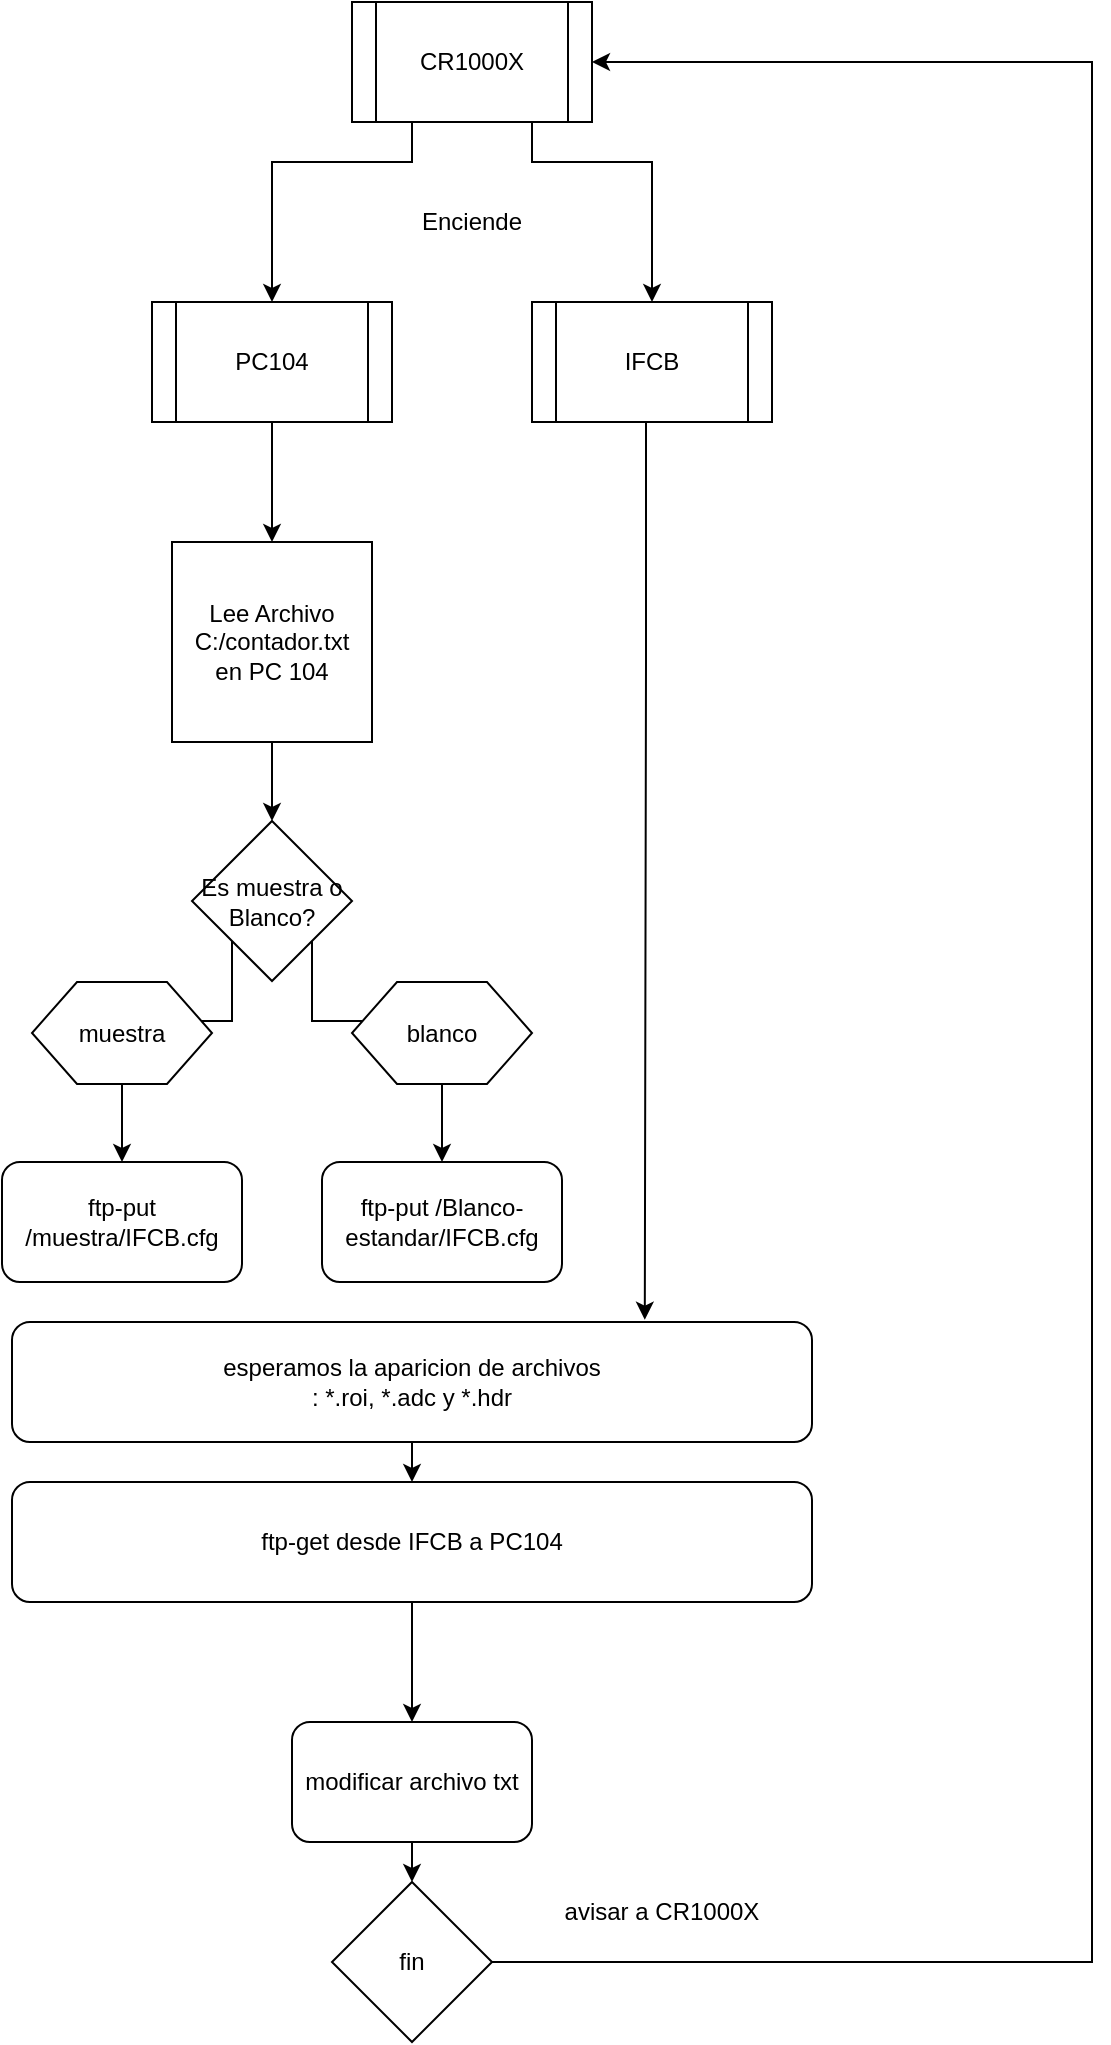 <mxfile version="10.6.9" type="device"><diagram id="r2G9Etkq0X_wgJHo6Pmw" name="Page-1"><mxGraphModel dx="1390" dy="803" grid="1" gridSize="10" guides="1" tooltips="1" connect="1" arrows="1" fold="1" page="1" pageScale="1" pageWidth="850" pageHeight="1100" math="0" shadow="0"><root><mxCell id="0"/><mxCell id="1" parent="0"/><mxCell id="JjJXEheod9UlgzfcsyxQ-16" style="edgeStyle=orthogonalEdgeStyle;rounded=0;orthogonalLoop=1;jettySize=auto;html=1;exitX=0.5;exitY=1;exitDx=0;exitDy=0;entryX=0.5;entryY=0;entryDx=0;entryDy=0;" parent="1" source="JjJXEheod9UlgzfcsyxQ-1" target="JjJXEheod9UlgzfcsyxQ-13" edge="1"><mxGeometry relative="1" as="geometry"/></mxCell><mxCell id="JjJXEheod9UlgzfcsyxQ-1" value="PC104" style="shape=process;whiteSpace=wrap;html=1;backgroundOutline=1;" parent="1" vertex="1"><mxGeometry x="290" y="210" width="120" height="60" as="geometry"/></mxCell><mxCell id="JjJXEheod9UlgzfcsyxQ-36" value="" style="edgeStyle=orthogonalEdgeStyle;rounded=0;orthogonalLoop=1;jettySize=auto;html=1;entryX=0.791;entryY=-0.019;entryDx=0;entryDy=0;entryPerimeter=0;" parent="1" source="JjJXEheod9UlgzfcsyxQ-2" target="JjJXEheod9UlgzfcsyxQ-32" edge="1"><mxGeometry relative="1" as="geometry"><mxPoint x="540" y="350" as="targetPoint"/><Array as="points"><mxPoint x="537" y="390"/><mxPoint x="537" y="390"/></Array></mxGeometry></mxCell><mxCell id="JjJXEheod9UlgzfcsyxQ-2" value="IFCB" style="shape=process;whiteSpace=wrap;html=1;backgroundOutline=1;" parent="1" vertex="1"><mxGeometry x="480" y="210" width="120" height="60" as="geometry"/></mxCell><mxCell id="JjJXEheod9UlgzfcsyxQ-6" style="edgeStyle=orthogonalEdgeStyle;rounded=0;orthogonalLoop=1;jettySize=auto;html=1;exitX=0.5;exitY=1;exitDx=0;exitDy=0;entryX=0.5;entryY=0;entryDx=0;entryDy=0;" parent="1" source="JjJXEheod9UlgzfcsyxQ-3" target="JjJXEheod9UlgzfcsyxQ-1" edge="1"><mxGeometry relative="1" as="geometry"><Array as="points"><mxPoint x="420" y="120"/><mxPoint x="420" y="140"/><mxPoint x="350" y="140"/></Array></mxGeometry></mxCell><mxCell id="JjJXEheod9UlgzfcsyxQ-3" value="CR1000X" style="shape=process;whiteSpace=wrap;html=1;backgroundOutline=1;" parent="1" vertex="1"><mxGeometry x="390" y="60" width="120" height="60" as="geometry"/></mxCell><mxCell id="JjJXEheod9UlgzfcsyxQ-10" style="edgeStyle=orthogonalEdgeStyle;rounded=0;orthogonalLoop=1;jettySize=auto;html=1;exitX=0.75;exitY=1;exitDx=0;exitDy=0;entryX=0.5;entryY=0;entryDx=0;entryDy=0;" parent="1" source="JjJXEheod9UlgzfcsyxQ-3" target="JjJXEheod9UlgzfcsyxQ-2" edge="1"><mxGeometry relative="1" as="geometry"><mxPoint x="460" y="110" as="sourcePoint"/><mxPoint x="790" y="160" as="targetPoint"/><Array as="points"><mxPoint x="480" y="140"/><mxPoint x="540" y="140"/></Array></mxGeometry></mxCell><mxCell id="JjJXEheod9UlgzfcsyxQ-12" value="Enciende" style="text;html=1;strokeColor=none;fillColor=none;align=center;verticalAlign=middle;whiteSpace=wrap;rounded=0;" parent="1" vertex="1"><mxGeometry x="415" y="160" width="70" height="20" as="geometry"/></mxCell><mxCell id="JjJXEheod9UlgzfcsyxQ-19" style="edgeStyle=orthogonalEdgeStyle;rounded=0;orthogonalLoop=1;jettySize=auto;html=1;exitX=0.5;exitY=1;exitDx=0;exitDy=0;entryX=0.5;entryY=0;entryDx=0;entryDy=0;" parent="1" source="JjJXEheod9UlgzfcsyxQ-13" target="JjJXEheod9UlgzfcsyxQ-17" edge="1"><mxGeometry relative="1" as="geometry"/></mxCell><mxCell id="JjJXEheod9UlgzfcsyxQ-13" value="&lt;div&gt;Lee Archivo &lt;br&gt;&lt;/div&gt;&lt;div&gt;C:/contador.txt&lt;/div&gt;&lt;div&gt;en PC 104&lt;br&gt;&lt;/div&gt;" style="whiteSpace=wrap;html=1;aspect=fixed;" parent="1" vertex="1"><mxGeometry x="300" y="330" width="100" height="100" as="geometry"/></mxCell><mxCell id="JjJXEheod9UlgzfcsyxQ-28" style="edgeStyle=orthogonalEdgeStyle;rounded=0;orthogonalLoop=1;jettySize=auto;html=1;exitX=0;exitY=1;exitDx=0;exitDy=0;entryX=1;entryY=0.25;entryDx=0;entryDy=0;" parent="1" source="JjJXEheod9UlgzfcsyxQ-17" target="JjJXEheod9UlgzfcsyxQ-21" edge="1"><mxGeometry relative="1" as="geometry"/></mxCell><mxCell id="JjJXEheod9UlgzfcsyxQ-29" style="edgeStyle=orthogonalEdgeStyle;rounded=0;orthogonalLoop=1;jettySize=auto;html=1;exitX=1;exitY=1;exitDx=0;exitDy=0;entryX=0;entryY=0.25;entryDx=0;entryDy=0;" parent="1" source="JjJXEheod9UlgzfcsyxQ-17" target="JjJXEheod9UlgzfcsyxQ-22" edge="1"><mxGeometry relative="1" as="geometry"/></mxCell><mxCell id="JjJXEheod9UlgzfcsyxQ-17" value="Es muestra o Blanco?" style="rhombus;whiteSpace=wrap;html=1;" parent="1" vertex="1"><mxGeometry x="310" y="469.5" width="80" height="80" as="geometry"/></mxCell><mxCell id="JjJXEheod9UlgzfcsyxQ-26" style="edgeStyle=orthogonalEdgeStyle;rounded=0;orthogonalLoop=1;jettySize=auto;html=1;exitX=0.5;exitY=1;exitDx=0;exitDy=0;entryX=0.5;entryY=0;entryDx=0;entryDy=0;" parent="1" source="JjJXEheod9UlgzfcsyxQ-21" target="JjJXEheod9UlgzfcsyxQ-25" edge="1"><mxGeometry relative="1" as="geometry"/></mxCell><mxCell id="JjJXEheod9UlgzfcsyxQ-21" value="muestra" style="shape=hexagon;perimeter=hexagonPerimeter2;whiteSpace=wrap;html=1;" parent="1" vertex="1"><mxGeometry x="230" y="550" width="90" height="51" as="geometry"/></mxCell><mxCell id="JjJXEheod9UlgzfcsyxQ-31" style="edgeStyle=orthogonalEdgeStyle;rounded=0;orthogonalLoop=1;jettySize=auto;html=1;exitX=0.5;exitY=1;exitDx=0;exitDy=0;entryX=0.5;entryY=0;entryDx=0;entryDy=0;" parent="1" source="JjJXEheod9UlgzfcsyxQ-22" target="JjJXEheod9UlgzfcsyxQ-30" edge="1"><mxGeometry relative="1" as="geometry"/></mxCell><mxCell id="JjJXEheod9UlgzfcsyxQ-22" value="blanco" style="shape=hexagon;perimeter=hexagonPerimeter2;whiteSpace=wrap;html=1;" parent="1" vertex="1"><mxGeometry x="390" y="550" width="90" height="51" as="geometry"/></mxCell><mxCell id="JjJXEheod9UlgzfcsyxQ-25" value="ftp-put /muestra/IFCB.cfg" style="rounded=1;whiteSpace=wrap;html=1;" parent="1" vertex="1"><mxGeometry x="215" y="640" width="120" height="60" as="geometry"/></mxCell><mxCell id="JjJXEheod9UlgzfcsyxQ-30" value="ftp-put /Blanco-estandar/IFCB.cfg" style="rounded=1;whiteSpace=wrap;html=1;" parent="1" vertex="1"><mxGeometry x="375" y="640" width="120" height="60" as="geometry"/></mxCell><mxCell id="Sg3Z2K0DFvJeNXT5eFFr-5" style="edgeStyle=orthogonalEdgeStyle;rounded=0;orthogonalLoop=1;jettySize=auto;html=1;exitX=0.5;exitY=1;exitDx=0;exitDy=0;entryX=0.5;entryY=0;entryDx=0;entryDy=0;" edge="1" parent="1" source="JjJXEheod9UlgzfcsyxQ-32" target="Sg3Z2K0DFvJeNXT5eFFr-1"><mxGeometry relative="1" as="geometry"/></mxCell><mxCell id="JjJXEheod9UlgzfcsyxQ-32" value="esperamos la aparicion de archivos &lt;br&gt;&lt;div&gt;&lt;div&gt;&lt;span&gt;: *.roi, *.adc y *.hdr&lt;/span&gt;&lt;/div&gt;&lt;/div&gt;" style="rounded=1;whiteSpace=wrap;html=1;" parent="1" vertex="1"><mxGeometry x="220" y="720" width="400" height="60" as="geometry"/></mxCell><mxCell id="Sg3Z2K0DFvJeNXT5eFFr-6" style="edgeStyle=orthogonalEdgeStyle;rounded=0;orthogonalLoop=1;jettySize=auto;html=1;exitX=0.5;exitY=1;exitDx=0;exitDy=0;entryX=0.5;entryY=0;entryDx=0;entryDy=0;" edge="1" parent="1" source="Sg3Z2K0DFvJeNXT5eFFr-1" target="Sg3Z2K0DFvJeNXT5eFFr-2"><mxGeometry relative="1" as="geometry"/></mxCell><mxCell id="Sg3Z2K0DFvJeNXT5eFFr-1" value="ftp-get desde IFCB a PC104" style="rounded=1;whiteSpace=wrap;html=1;" vertex="1" parent="1"><mxGeometry x="220" y="800" width="400" height="60" as="geometry"/></mxCell><mxCell id="Sg3Z2K0DFvJeNXT5eFFr-7" style="edgeStyle=orthogonalEdgeStyle;rounded=0;orthogonalLoop=1;jettySize=auto;html=1;exitX=0.5;exitY=1;exitDx=0;exitDy=0;entryX=0.5;entryY=0;entryDx=0;entryDy=0;" edge="1" parent="1" source="Sg3Z2K0DFvJeNXT5eFFr-2" target="Sg3Z2K0DFvJeNXT5eFFr-4"><mxGeometry relative="1" as="geometry"/></mxCell><mxCell id="Sg3Z2K0DFvJeNXT5eFFr-2" value="modificar archivo txt" style="rounded=1;whiteSpace=wrap;html=1;" vertex="1" parent="1"><mxGeometry x="360" y="920" width="120" height="60" as="geometry"/></mxCell><mxCell id="Sg3Z2K0DFvJeNXT5eFFr-8" style="edgeStyle=orthogonalEdgeStyle;rounded=0;orthogonalLoop=1;jettySize=auto;html=1;exitX=1;exitY=0.5;exitDx=0;exitDy=0;entryX=1;entryY=0.5;entryDx=0;entryDy=0;" edge="1" parent="1" source="Sg3Z2K0DFvJeNXT5eFFr-4" target="JjJXEheod9UlgzfcsyxQ-3"><mxGeometry relative="1" as="geometry"><Array as="points"><mxPoint x="760" y="1040"/><mxPoint x="760" y="90"/></Array></mxGeometry></mxCell><mxCell id="Sg3Z2K0DFvJeNXT5eFFr-4" value="fin" style="rhombus;whiteSpace=wrap;html=1;" vertex="1" parent="1"><mxGeometry x="380" y="1000" width="80" height="80" as="geometry"/></mxCell><mxCell id="Sg3Z2K0DFvJeNXT5eFFr-9" value="avisar a CR1000X" style="text;html=1;strokeColor=none;fillColor=none;align=center;verticalAlign=middle;whiteSpace=wrap;rounded=0;" vertex="1" parent="1"><mxGeometry x="495" y="1000" width="100" height="30" as="geometry"/></mxCell></root></mxGraphModel></diagram></mxfile>
